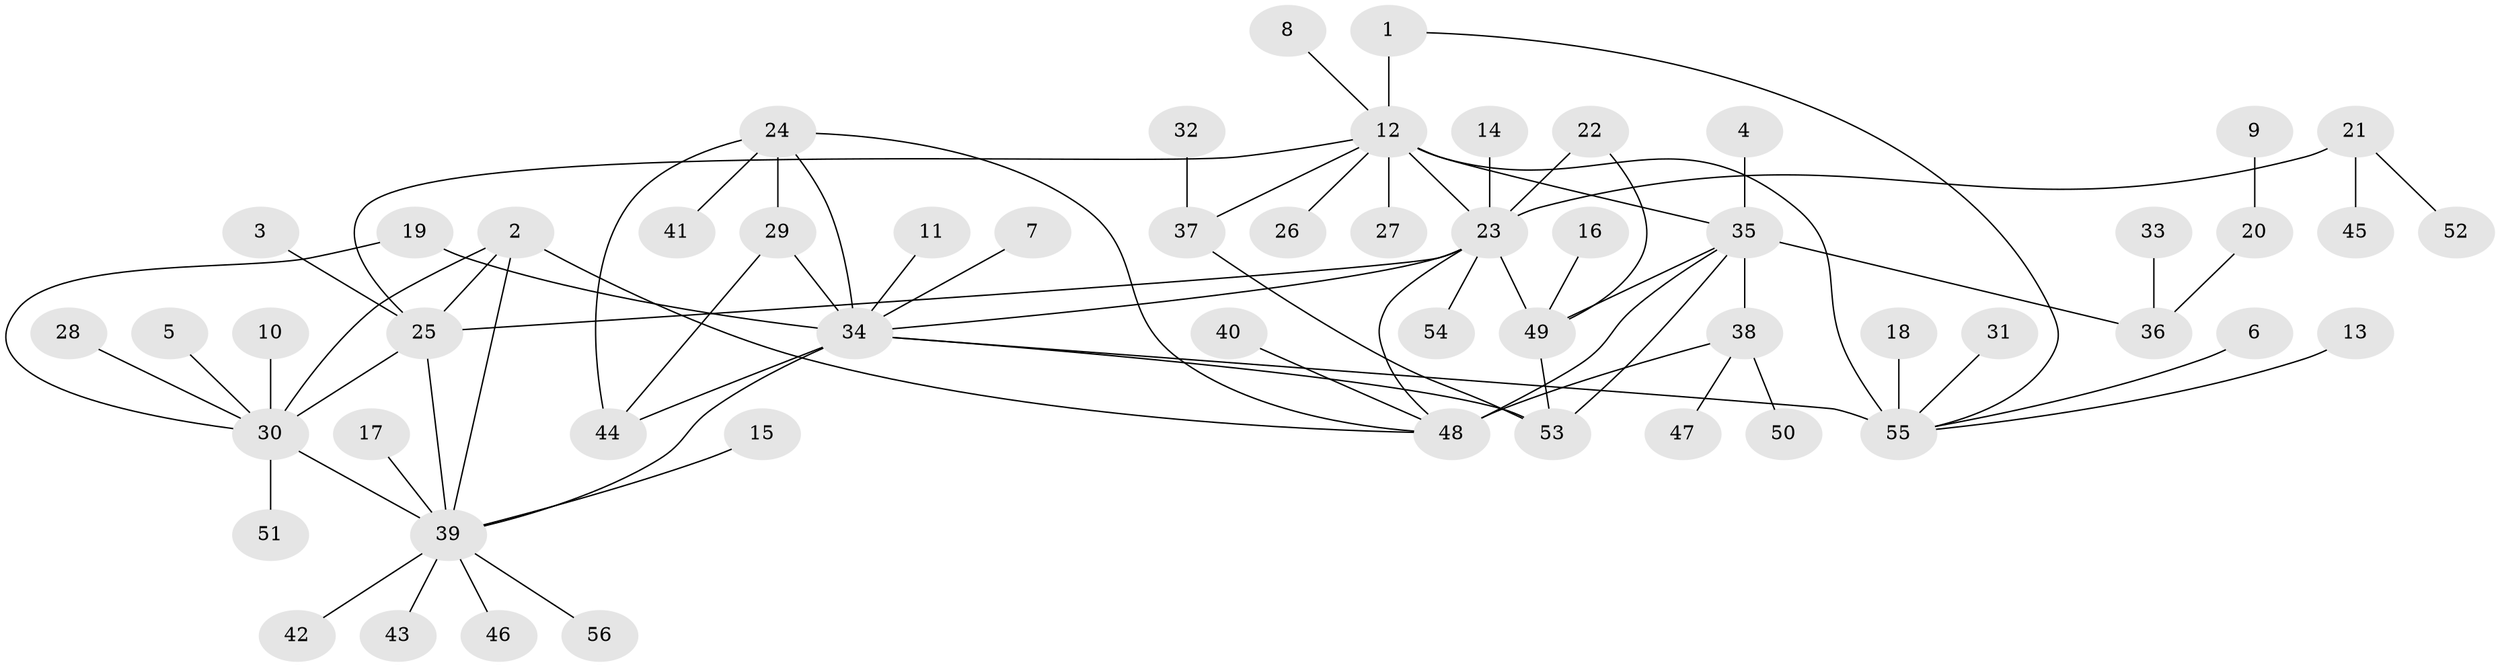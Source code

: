 // original degree distribution, {6: 0.044642857142857144, 4: 0.044642857142857144, 11: 0.017857142857142856, 9: 0.017857142857142856, 5: 0.07142857142857142, 13: 0.017857142857142856, 10: 0.017857142857142856, 8: 0.017857142857142856, 7: 0.008928571428571428, 1: 0.5625, 2: 0.14285714285714285, 3: 0.03571428571428571}
// Generated by graph-tools (version 1.1) at 2025/50/03/09/25 03:50:43]
// undirected, 56 vertices, 75 edges
graph export_dot {
graph [start="1"]
  node [color=gray90,style=filled];
  1;
  2;
  3;
  4;
  5;
  6;
  7;
  8;
  9;
  10;
  11;
  12;
  13;
  14;
  15;
  16;
  17;
  18;
  19;
  20;
  21;
  22;
  23;
  24;
  25;
  26;
  27;
  28;
  29;
  30;
  31;
  32;
  33;
  34;
  35;
  36;
  37;
  38;
  39;
  40;
  41;
  42;
  43;
  44;
  45;
  46;
  47;
  48;
  49;
  50;
  51;
  52;
  53;
  54;
  55;
  56;
  1 -- 12 [weight=3.0];
  1 -- 55 [weight=1.0];
  2 -- 25 [weight=2.0];
  2 -- 30 [weight=1.0];
  2 -- 39 [weight=1.0];
  2 -- 48 [weight=1.0];
  3 -- 25 [weight=1.0];
  4 -- 35 [weight=1.0];
  5 -- 30 [weight=1.0];
  6 -- 55 [weight=1.0];
  7 -- 34 [weight=1.0];
  8 -- 12 [weight=1.0];
  9 -- 20 [weight=1.0];
  10 -- 30 [weight=1.0];
  11 -- 34 [weight=1.0];
  12 -- 23 [weight=1.0];
  12 -- 25 [weight=1.0];
  12 -- 26 [weight=1.0];
  12 -- 27 [weight=1.0];
  12 -- 35 [weight=1.0];
  12 -- 37 [weight=1.0];
  12 -- 55 [weight=3.0];
  13 -- 55 [weight=1.0];
  14 -- 23 [weight=1.0];
  15 -- 39 [weight=1.0];
  16 -- 49 [weight=1.0];
  17 -- 39 [weight=1.0];
  18 -- 55 [weight=1.0];
  19 -- 30 [weight=1.0];
  19 -- 34 [weight=1.0];
  20 -- 36 [weight=1.0];
  21 -- 23 [weight=1.0];
  21 -- 45 [weight=1.0];
  21 -- 52 [weight=1.0];
  22 -- 23 [weight=3.0];
  22 -- 49 [weight=1.0];
  23 -- 25 [weight=2.0];
  23 -- 34 [weight=1.0];
  23 -- 48 [weight=1.0];
  23 -- 49 [weight=3.0];
  23 -- 54 [weight=1.0];
  24 -- 29 [weight=2.0];
  24 -- 34 [weight=2.0];
  24 -- 41 [weight=1.0];
  24 -- 44 [weight=2.0];
  24 -- 48 [weight=1.0];
  25 -- 30 [weight=2.0];
  25 -- 39 [weight=2.0];
  28 -- 30 [weight=1.0];
  29 -- 34 [weight=1.0];
  29 -- 44 [weight=1.0];
  30 -- 39 [weight=1.0];
  30 -- 51 [weight=1.0];
  31 -- 55 [weight=1.0];
  32 -- 37 [weight=1.0];
  33 -- 36 [weight=1.0];
  34 -- 39 [weight=1.0];
  34 -- 44 [weight=1.0];
  34 -- 53 [weight=1.0];
  34 -- 55 [weight=1.0];
  35 -- 36 [weight=1.0];
  35 -- 38 [weight=1.0];
  35 -- 48 [weight=3.0];
  35 -- 49 [weight=1.0];
  35 -- 53 [weight=1.0];
  37 -- 53 [weight=1.0];
  38 -- 47 [weight=1.0];
  38 -- 48 [weight=3.0];
  38 -- 50 [weight=1.0];
  39 -- 42 [weight=1.0];
  39 -- 43 [weight=1.0];
  39 -- 46 [weight=1.0];
  39 -- 56 [weight=1.0];
  40 -- 48 [weight=1.0];
  49 -- 53 [weight=1.0];
}
